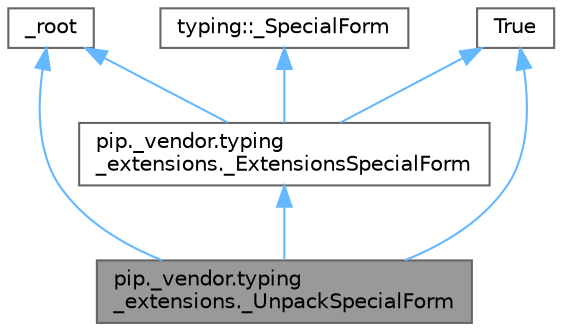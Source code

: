 digraph "pip._vendor.typing_extensions._UnpackSpecialForm"
{
 // LATEX_PDF_SIZE
  bgcolor="transparent";
  edge [fontname=Helvetica,fontsize=10,labelfontname=Helvetica,labelfontsize=10];
  node [fontname=Helvetica,fontsize=10,shape=box,height=0.2,width=0.4];
  Node1 [id="Node000001",label="pip._vendor.typing\l_extensions._UnpackSpecialForm",height=0.2,width=0.4,color="gray40", fillcolor="grey60", style="filled", fontcolor="black",tooltip=" "];
  Node2 -> Node1 [id="edge1_Node000001_Node000002",dir="back",color="steelblue1",style="solid",tooltip=" "];
  Node2 [id="Node000002",label="pip._vendor.typing\l_extensions._ExtensionsSpecialForm",height=0.2,width=0.4,color="gray40", fillcolor="white", style="filled",URL="$classpip_1_1__vendor_1_1typing__extensions_1_1___extensions_special_form.html",tooltip=" "];
  Node3 -> Node2 [id="edge2_Node000002_Node000003",dir="back",color="steelblue1",style="solid",tooltip=" "];
  Node3 [id="Node000003",label="typing::_SpecialForm",height=0.2,width=0.4,color="gray40", fillcolor="white", style="filled",tooltip=" "];
  Node4 -> Node2 [id="edge3_Node000002_Node000004",dir="back",color="steelblue1",style="solid",tooltip=" "];
  Node4 [id="Node000004",label="_root",height=0.2,width=0.4,color="gray40", fillcolor="white", style="filled",tooltip=" "];
  Node5 -> Node2 [id="edge4_Node000002_Node000005",dir="back",color="steelblue1",style="solid",tooltip=" "];
  Node5 [id="Node000005",label="True",height=0.2,width=0.4,color="gray40", fillcolor="white", style="filled",tooltip=" "];
  Node4 -> Node1 [id="edge5_Node000001_Node000004",dir="back",color="steelblue1",style="solid",tooltip=" "];
  Node5 -> Node1 [id="edge6_Node000001_Node000005",dir="back",color="steelblue1",style="solid",tooltip=" "];
}
